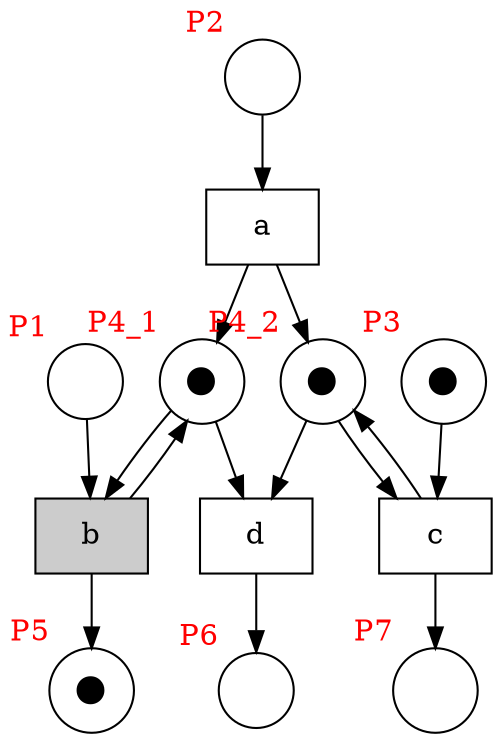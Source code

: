 digraph test {
  p1 -> t2;
  p2 -> t1;
  t1 -> p4;
  t1 -> p8;
  p3 -> t3;
  t2 -> p4 [constraint=false];
  p4 -> t2;
  t3 -> p8 [constraint=false];
  p8 -> t3;
  t2 -> p5;
  p4 -> t4;
  p8 -> t4;
  t3 -> p7;
  t4 -> p6;
  p1 [label="" xlabel= <<FONT COLOR="red">P1</FONT>> shape=circle ];
  p2 [label="" xlabel= <<FONT COLOR="red">P2</FONT>> shape=circle ];
  p3 [label="⬤" xlabel= <<FONT COLOR="red">P3</FONT>> shape=circle ];
  p4 [label="⬤" xlabel= <<FONT COLOR="red">P4_1</FONT>> shape=circle ];
  p5 [label="⬤" xlabel= <<FONT COLOR="red">P5</FONT>> shape=circle ];
  p6 [label="" xlabel= <<FONT COLOR="red">P6</FONT>> shape=circle ];
  p7 [fontcolor="white" label="⬤" xlabel= <<FONT COLOR="red">P7</FONT>> shape=circle ];
  p8 [label="⬤" xlabel= <<FONT COLOR="red">P4_2</FONT>> shape=circle ];
  t1 [label="a" shape=box];
  t2 [fillcolor="#cccccc" label="b" shape=box style=filled];
  t3 [label="c" shape=box];
  t4 [label="d" shape=box];
}